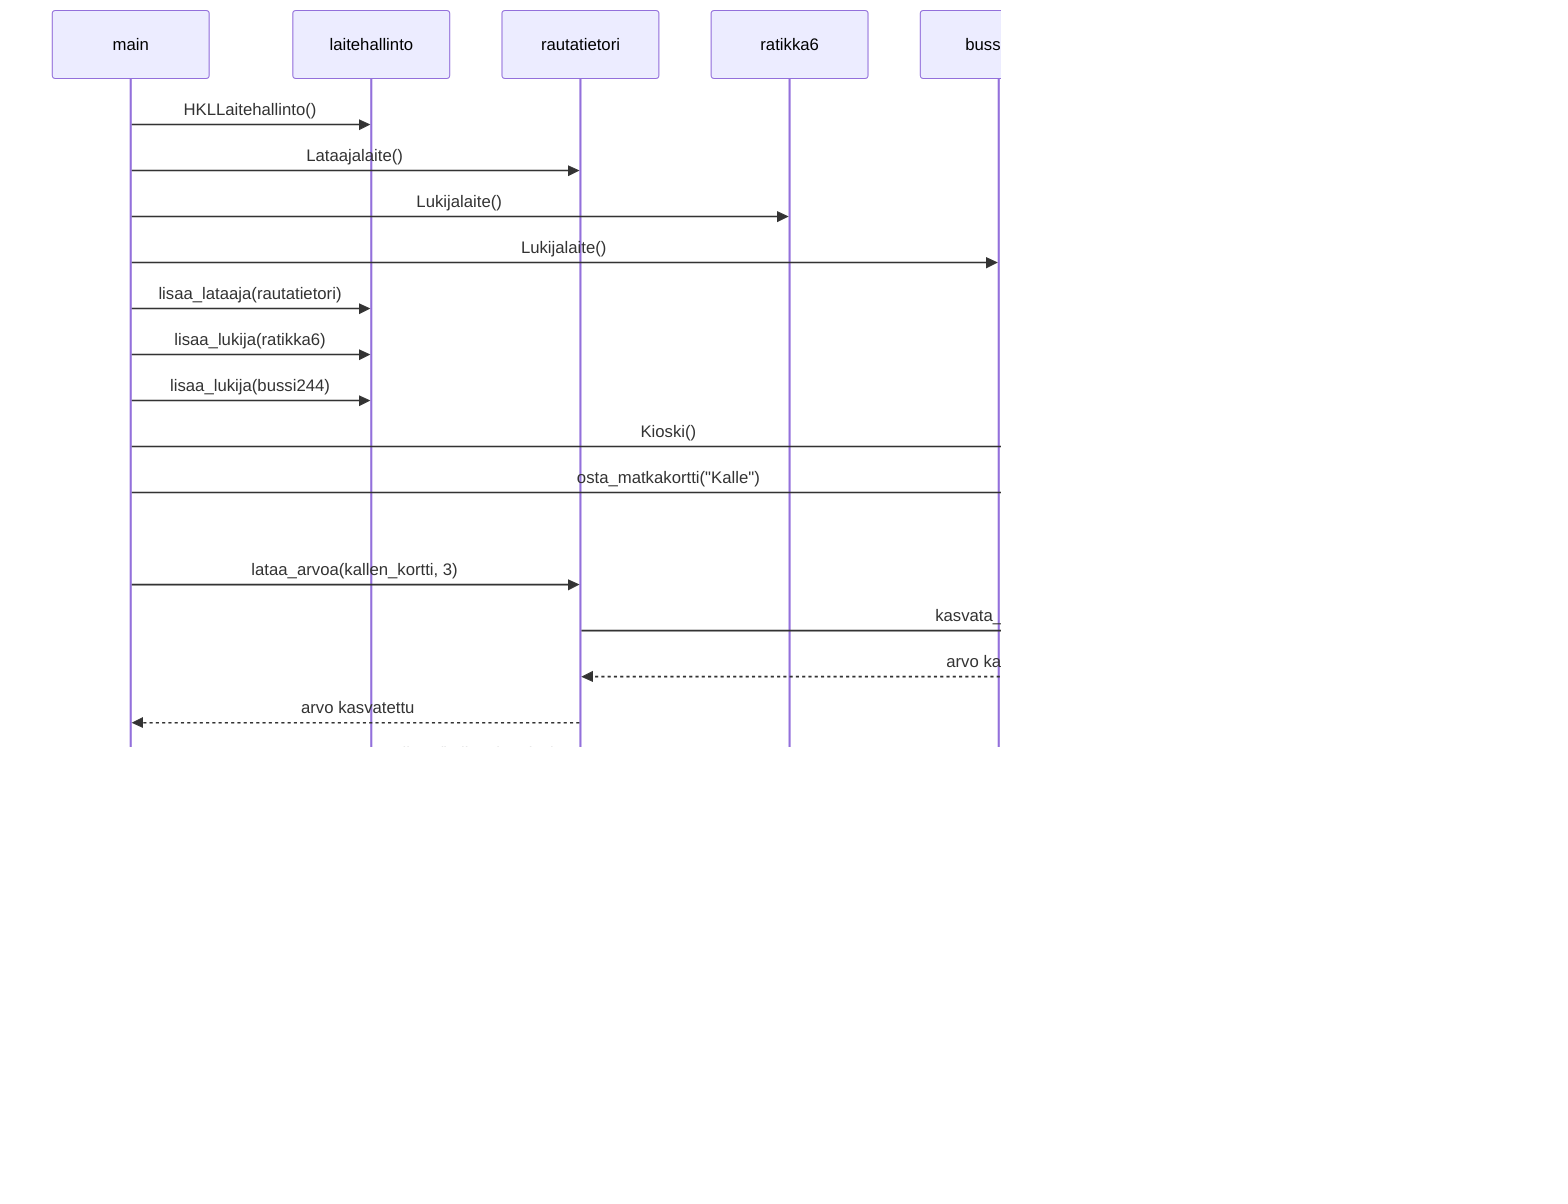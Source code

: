 sequenceDiagram
    participant main
    participant laitehallinto
    participant rautatietori
    participant ratikka6
    participant bussi244
    participant lippu_luukku
    participant kallen_kortti
    

    main ->>laitehallinto: HKLLaitehallinto()
    main ->>rautatietori: Lataajalaite()
    main ->>ratikka6: Lukijalaite()
    main ->>bussi244: Lukijalaite()

    main ->>laitehallinto: lisaa_lataaja(rautatietori)
    main ->>laitehallinto: lisaa_lukija(ratikka6)
    main ->>laitehallinto: lisaa_lukija(bussi244)

    main ->>lippu_luukku: Kioski()
    main ->>lippu_luukku: osta_matkakortti("Kalle")
    lippu_luukku ->> kallen_kortti: Matkakortti("Kalle")

    main ->>rautatietori: lataa_arvoa(kallen_kortti, 3)
    rautatietori ->> kallen_kortti :kasvata_arvoa(3)
    kallen_kortti -->> rautatietori: arvo kasvatettu
    rautatietori -->> main: arvo kasvatettu

    main ->>ratikka6: osta_lippu(kallen_kortti, 0)
    ratikka6 ->> kallen_kortti: vahenna_arvoa(1.5)
    kallen_kortti -->> ratikka6: arvo vähennetty
    ratikka6 -->> main: lippu ostettu

    main ->>bussi244: osta_lippu(kallen_kortti, 2)
    bussi244 ->>kallen_kortti: vahenna_arvoa(3.5)
    kallen_kortti -->> bussi244: arvo vähennetty
    bussi244 -->> main: lippu ostettu